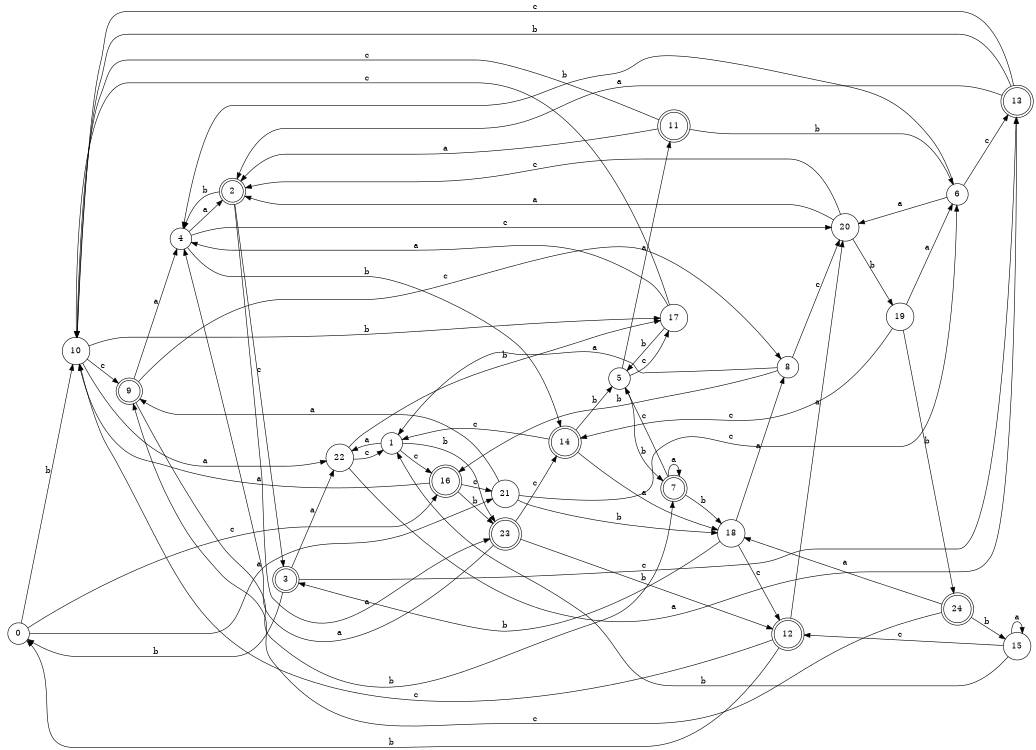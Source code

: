 digraph n20_1 {
__start0 [label="" shape="none"];

rankdir=LR;
size="8,5";

s0 [style="filled", color="black", fillcolor="white" shape="circle", label="0"];
s1 [style="filled", color="black", fillcolor="white" shape="circle", label="1"];
s2 [style="rounded,filled", color="black", fillcolor="white" shape="doublecircle", label="2"];
s3 [style="rounded,filled", color="black", fillcolor="white" shape="doublecircle", label="3"];
s4 [style="filled", color="black", fillcolor="white" shape="circle", label="4"];
s5 [style="filled", color="black", fillcolor="white" shape="circle", label="5"];
s6 [style="filled", color="black", fillcolor="white" shape="circle", label="6"];
s7 [style="rounded,filled", color="black", fillcolor="white" shape="doublecircle", label="7"];
s8 [style="filled", color="black", fillcolor="white" shape="circle", label="8"];
s9 [style="rounded,filled", color="black", fillcolor="white" shape="doublecircle", label="9"];
s10 [style="filled", color="black", fillcolor="white" shape="circle", label="10"];
s11 [style="rounded,filled", color="black", fillcolor="white" shape="doublecircle", label="11"];
s12 [style="rounded,filled", color="black", fillcolor="white" shape="doublecircle", label="12"];
s13 [style="rounded,filled", color="black", fillcolor="white" shape="doublecircle", label="13"];
s14 [style="rounded,filled", color="black", fillcolor="white" shape="doublecircle", label="14"];
s15 [style="filled", color="black", fillcolor="white" shape="circle", label="15"];
s16 [style="rounded,filled", color="black", fillcolor="white" shape="doublecircle", label="16"];
s17 [style="filled", color="black", fillcolor="white" shape="circle", label="17"];
s18 [style="filled", color="black", fillcolor="white" shape="circle", label="18"];
s19 [style="filled", color="black", fillcolor="white" shape="circle", label="19"];
s20 [style="filled", color="black", fillcolor="white" shape="circle", label="20"];
s21 [style="filled", color="black", fillcolor="white" shape="circle", label="21"];
s22 [style="filled", color="black", fillcolor="white" shape="circle", label="22"];
s23 [style="rounded,filled", color="black", fillcolor="white" shape="doublecircle", label="23"];
s24 [style="rounded,filled", color="black", fillcolor="white" shape="doublecircle", label="24"];
s0 -> s21 [label="a"];
s0 -> s10 [label="b"];
s0 -> s16 [label="c"];
s1 -> s22 [label="a"];
s1 -> s23 [label="b"];
s1 -> s16 [label="c"];
s2 -> s23 [label="a"];
s2 -> s4 [label="b"];
s2 -> s3 [label="c"];
s3 -> s22 [label="a"];
s3 -> s0 [label="b"];
s3 -> s13 [label="c"];
s4 -> s2 [label="a"];
s4 -> s14 [label="b"];
s4 -> s20 [label="c"];
s5 -> s11 [label="a"];
s5 -> s7 [label="b"];
s5 -> s17 [label="c"];
s6 -> s20 [label="a"];
s6 -> s4 [label="b"];
s6 -> s13 [label="c"];
s7 -> s7 [label="a"];
s7 -> s18 [label="b"];
s7 -> s5 [label="c"];
s8 -> s1 [label="a"];
s8 -> s16 [label="b"];
s8 -> s20 [label="c"];
s9 -> s4 [label="a"];
s9 -> s7 [label="b"];
s9 -> s8 [label="c"];
s10 -> s22 [label="a"];
s10 -> s17 [label="b"];
s10 -> s9 [label="c"];
s11 -> s2 [label="a"];
s11 -> s6 [label="b"];
s11 -> s10 [label="c"];
s12 -> s20 [label="a"];
s12 -> s0 [label="b"];
s12 -> s10 [label="c"];
s13 -> s2 [label="a"];
s13 -> s10 [label="b"];
s13 -> s10 [label="c"];
s14 -> s18 [label="a"];
s14 -> s5 [label="b"];
s14 -> s1 [label="c"];
s15 -> s15 [label="a"];
s15 -> s1 [label="b"];
s15 -> s12 [label="c"];
s16 -> s10 [label="a"];
s16 -> s23 [label="b"];
s16 -> s21 [label="c"];
s17 -> s4 [label="a"];
s17 -> s5 [label="b"];
s17 -> s10 [label="c"];
s18 -> s8 [label="a"];
s18 -> s3 [label="b"];
s18 -> s12 [label="c"];
s19 -> s6 [label="a"];
s19 -> s24 [label="b"];
s19 -> s14 [label="c"];
s20 -> s2 [label="a"];
s20 -> s19 [label="b"];
s20 -> s2 [label="c"];
s21 -> s9 [label="a"];
s21 -> s18 [label="b"];
s21 -> s6 [label="c"];
s22 -> s13 [label="a"];
s22 -> s17 [label="b"];
s22 -> s1 [label="c"];
s23 -> s4 [label="a"];
s23 -> s12 [label="b"];
s23 -> s14 [label="c"];
s24 -> s18 [label="a"];
s24 -> s15 [label="b"];
s24 -> s9 [label="c"];

}